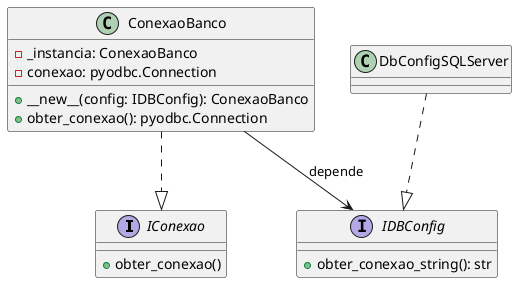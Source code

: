 @startuml

' Interface IConexaoBanco sem genérico
interface IConexao {
    + obter_conexao()
}

' Interface de configuração de banco
interface IDBConfig {
    + obter_conexao_string(): str
}

' Classe de configuração específica
class DbConfigSQLServer {
}

DbConfigSQLServer ..|> IDBConfig

' Classe ConexaoBanco
class ConexaoBanco {
    - _instancia: ConexaoBanco
    - conexao: pyodbc.Connection
    + __new__(config: IDBConfig): ConexaoBanco
    + obter_conexao(): pyodbc.Connection
}

ConexaoBanco ..|> IConexao
ConexaoBanco --> IDBConfig : depende

@enduml
